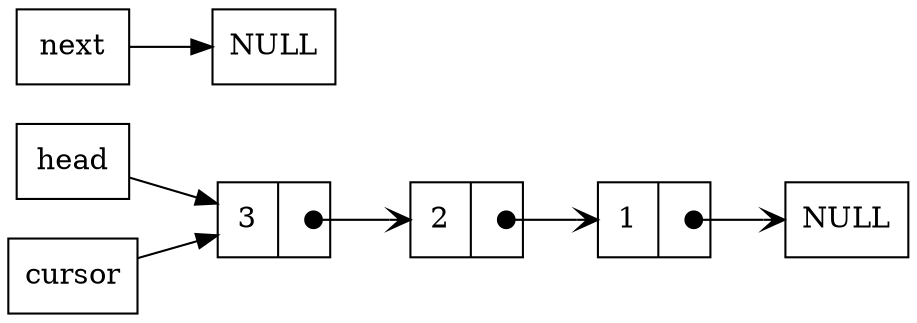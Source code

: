 digraph reverse {
        rankdir=LR;
        node [shape=record];
        head [label= "head"];

        n1 [label="{ <data> 1 | <ref>  }"];
        n2 [label="{ <data> 2 | <ref>  }"];
        n3 [label="{ <data> 3 | <ref>  }"];
        
        c [label="cursor"]
        null [label="NULL"]
        next [label="next"]

        head-> n3;
        next -> NULL;
        c -> n3;
        n1:ref:c -> null [arrowhead=vee, arrowtail=dot, dir=both, tailclip=false];
        n2:ref:c -> n1:data [arrowhead=vee, arrowtail=dot, dir=both, tailclip=false];
        n3:ref:c -> n2:data      [arrowhead=vee, arrowtail=dot, dir=both, tailclip=false];
}
